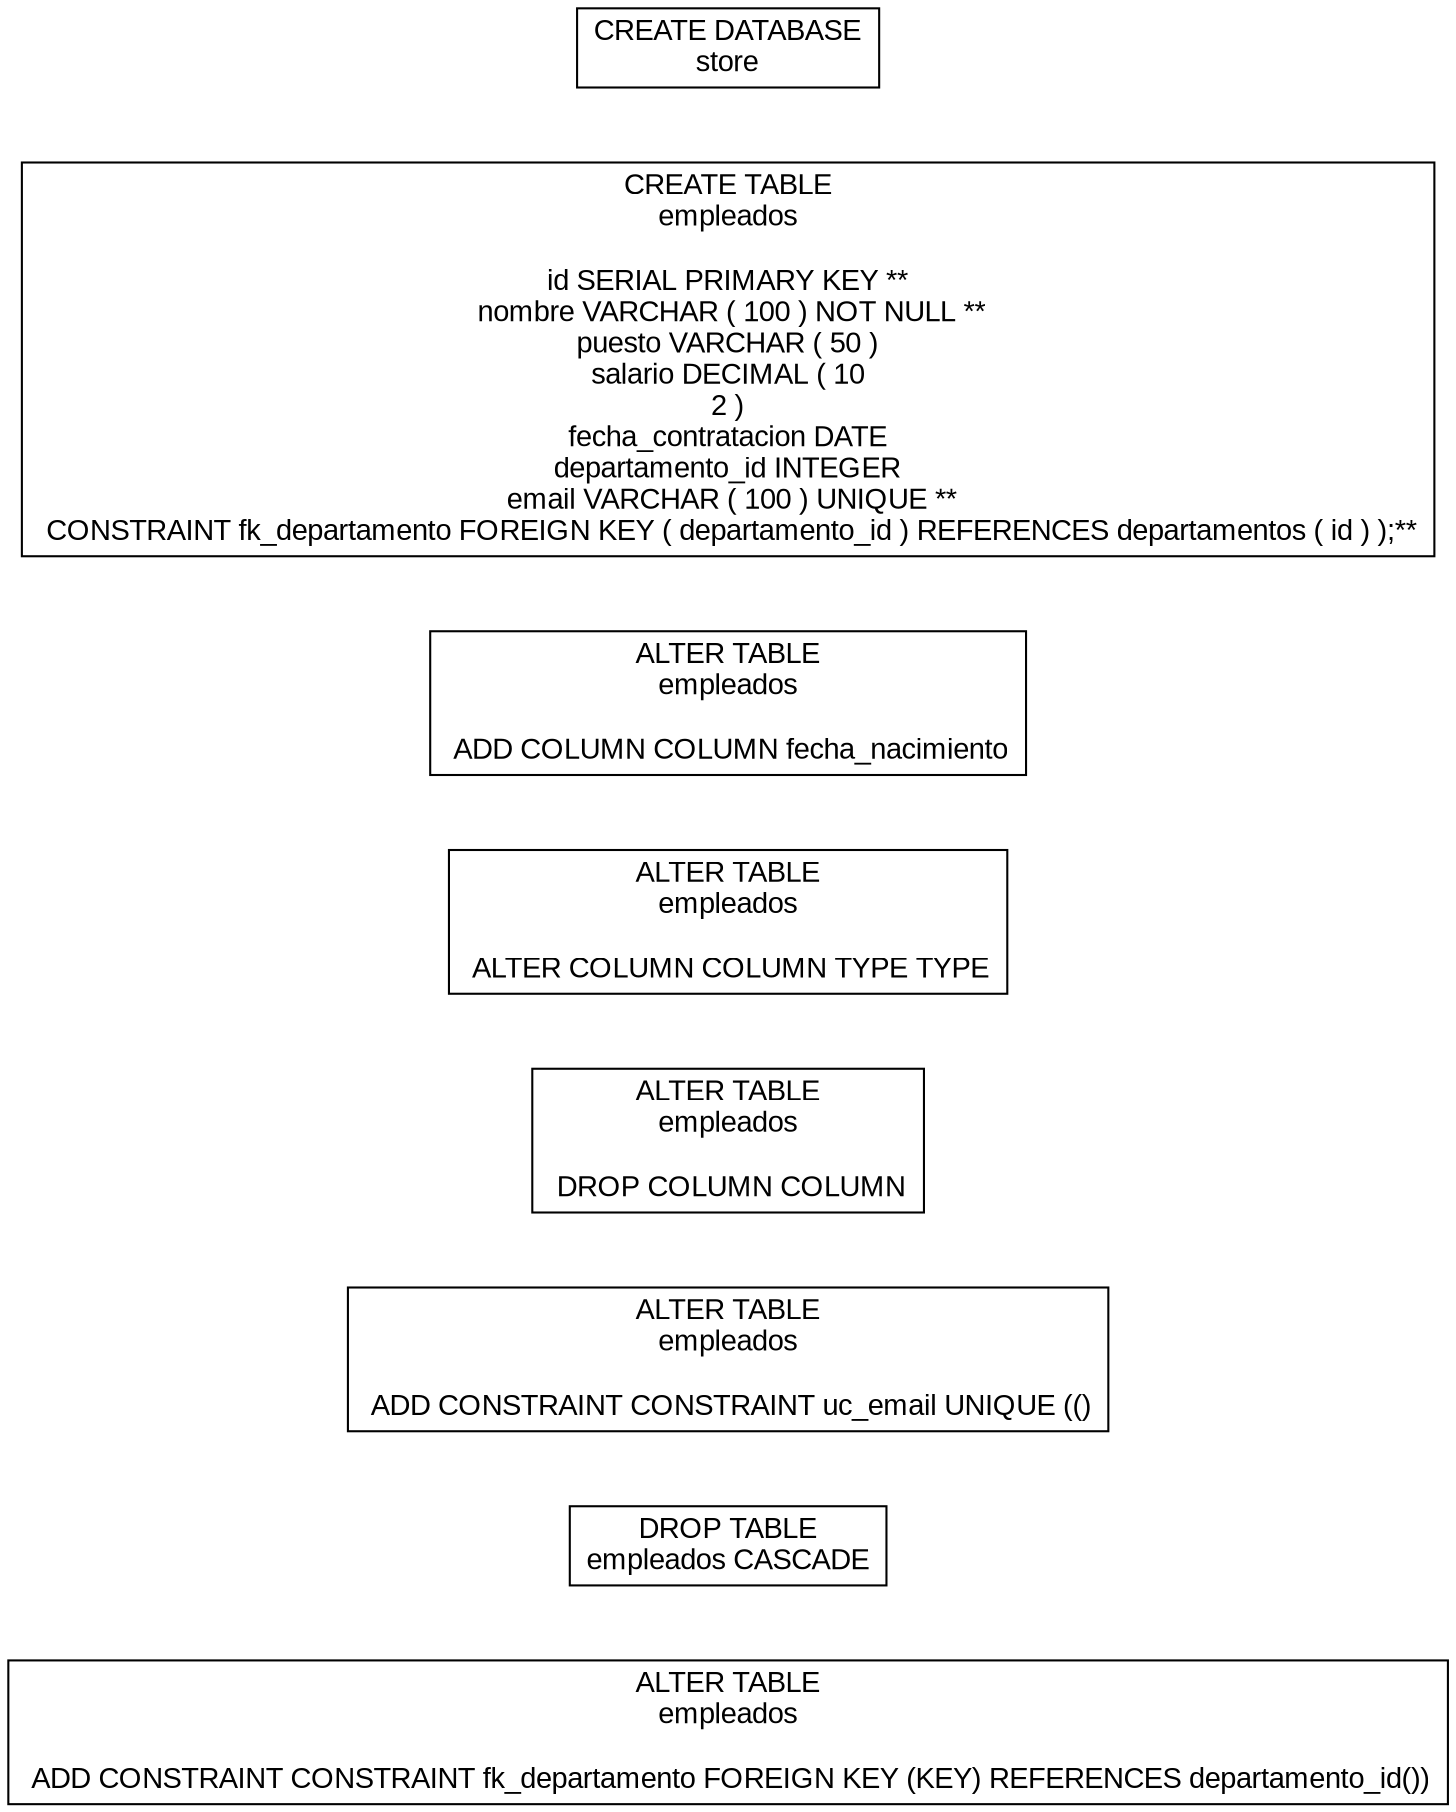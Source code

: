digraph G {
    node [shape=box, fontname="Arial"];
    node1 [label="CREATE DATABASE\nstore"];
    node2 [label="CREATE TABLE\nempleados\n\nid SERIAL PRIMARY KEY **\n nombre VARCHAR ( 100 ) NOT NULL **\n puesto VARCHAR ( 50 ) \n salario DECIMAL ( 10 \n 2 ) \n fecha_contratacion DATE \n departamento_id INTEGER \n email VARCHAR ( 100 ) UNIQUE **\n CONSTRAINT fk_departamento FOREIGN KEY ( departamento_id ) REFERENCES departamentos ( id ) );**\n"];
    node1 -> node2 [style=invis];
    node3 [label="ALTER TABLE\nempleados\n\n ADD COLUMN COLUMN fecha_nacimiento"];
    node2 -> node3 [style=invis];
    node4 [label="ALTER TABLE\nempleados\n\n ALTER COLUMN COLUMN TYPE TYPE"];
    node3 -> node4 [style=invis];
    node5 [label="ALTER TABLE\nempleados\n\n DROP COLUMN COLUMN"];
    node4 -> node5 [style=invis];
    node6 [label="ALTER TABLE\nempleados\n\n ADD CONSTRAINT CONSTRAINT uc_email UNIQUE (()"];
    node5 -> node6 [style=invis];
    node7 [label="DROP TABLE\nempleados CASCADE"];
    node6 -> node7 [style=invis];
    node8 [label="ALTER TABLE\nempleados\n\n ADD CONSTRAINT CONSTRAINT fk_departamento FOREIGN KEY (KEY) REFERENCES departamento_id())"];
    node7 -> node8 [style=invis];
}

